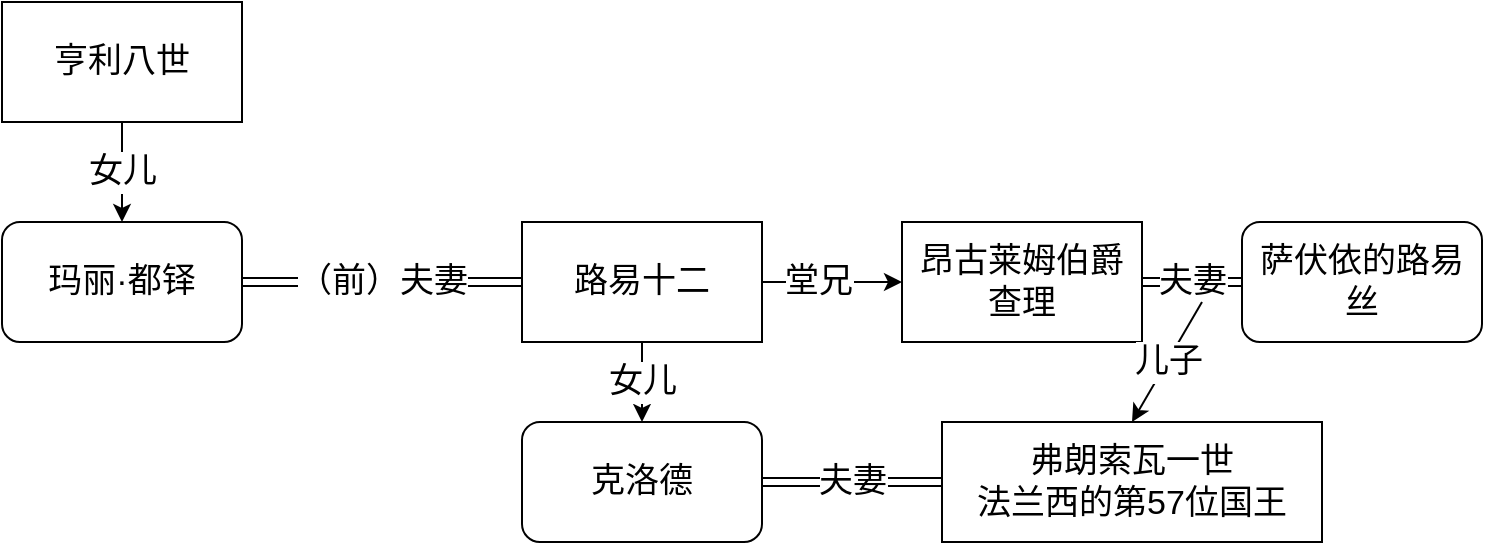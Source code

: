 <mxfile version="14.1.8" type="github">
  <diagram id="C5RBs43oDa-KdzZeNtuy" name="Page-1">
    <mxGraphModel dx="1298" dy="882" grid="1" gridSize="10" guides="1" tooltips="1" connect="1" arrows="1" fold="1" page="1" pageScale="1" pageWidth="827" pageHeight="1169" math="0" shadow="0">
      <root>
        <mxCell id="WIyWlLk6GJQsqaUBKTNV-0" />
        <mxCell id="WIyWlLk6GJQsqaUBKTNV-1" parent="WIyWlLk6GJQsqaUBKTNV-0" />
        <mxCell id="6_Rd-iX3gzmm0mYxBTUK-14" value="女儿" style="edgeStyle=none;rounded=0;orthogonalLoop=1;jettySize=auto;html=1;exitX=0.5;exitY=1;exitDx=0;exitDy=0;entryX=0.5;entryY=0;entryDx=0;entryDy=0;fontSize=17;" edge="1" parent="WIyWlLk6GJQsqaUBKTNV-1" source="6_Rd-iX3gzmm0mYxBTUK-1" target="6_Rd-iX3gzmm0mYxBTUK-2">
          <mxGeometry relative="1" as="geometry" />
        </mxCell>
        <mxCell id="6_Rd-iX3gzmm0mYxBTUK-1" value="亨利八世" style="rounded=0;whiteSpace=wrap;html=1;fontSize=17;" vertex="1" parent="WIyWlLk6GJQsqaUBKTNV-1">
          <mxGeometry x="270" y="60" width="120" height="60" as="geometry" />
        </mxCell>
        <mxCell id="6_Rd-iX3gzmm0mYxBTUK-2" value="玛丽·都铎" style="rounded=1;whiteSpace=wrap;html=1;fontSize=17;" vertex="1" parent="WIyWlLk6GJQsqaUBKTNV-1">
          <mxGeometry x="270" y="170" width="120" height="60" as="geometry" />
        </mxCell>
        <mxCell id="6_Rd-iX3gzmm0mYxBTUK-12" value="女儿" style="edgeStyle=none;rounded=0;orthogonalLoop=1;jettySize=auto;html=1;entryX=0.5;entryY=0;entryDx=0;entryDy=0;fontSize=17;" edge="1" parent="WIyWlLk6GJQsqaUBKTNV-1" source="6_Rd-iX3gzmm0mYxBTUK-6" target="6_Rd-iX3gzmm0mYxBTUK-10">
          <mxGeometry relative="1" as="geometry" />
        </mxCell>
        <mxCell id="6_Rd-iX3gzmm0mYxBTUK-16" style="edgeStyle=none;rounded=0;orthogonalLoop=1;jettySize=auto;html=1;exitX=1;exitY=0.5;exitDx=0;exitDy=0;entryX=0;entryY=0.5;entryDx=0;entryDy=0;fontSize=17;" edge="1" parent="WIyWlLk6GJQsqaUBKTNV-1" source="6_Rd-iX3gzmm0mYxBTUK-6" target="6_Rd-iX3gzmm0mYxBTUK-15">
          <mxGeometry relative="1" as="geometry" />
        </mxCell>
        <mxCell id="6_Rd-iX3gzmm0mYxBTUK-17" value="堂兄" style="edgeLabel;html=1;align=center;verticalAlign=middle;resizable=0;points=[];fontSize=17;" vertex="1" connectable="0" parent="6_Rd-iX3gzmm0mYxBTUK-16">
          <mxGeometry x="-0.2" relative="1" as="geometry">
            <mxPoint as="offset" />
          </mxGeometry>
        </mxCell>
        <mxCell id="6_Rd-iX3gzmm0mYxBTUK-6" value="路易十二" style="rounded=0;whiteSpace=wrap;html=1;fontSize=17;" vertex="1" parent="WIyWlLk6GJQsqaUBKTNV-1">
          <mxGeometry x="530" y="170" width="120" height="60" as="geometry" />
        </mxCell>
        <mxCell id="6_Rd-iX3gzmm0mYxBTUK-8" value="" style="shape=link;html=1;fontSize=17;exitX=1;exitY=0.5;exitDx=0;exitDy=0;entryX=0;entryY=0.5;entryDx=0;entryDy=0;" edge="1" parent="WIyWlLk6GJQsqaUBKTNV-1" source="6_Rd-iX3gzmm0mYxBTUK-2" target="6_Rd-iX3gzmm0mYxBTUK-6">
          <mxGeometry width="100" relative="1" as="geometry">
            <mxPoint x="680" y="450" as="sourcePoint" />
            <mxPoint x="780" y="450" as="targetPoint" />
          </mxGeometry>
        </mxCell>
        <mxCell id="6_Rd-iX3gzmm0mYxBTUK-9" value="（前）夫妻" style="edgeLabel;html=1;align=center;verticalAlign=middle;resizable=0;points=[];fontSize=17;" vertex="1" connectable="0" parent="6_Rd-iX3gzmm0mYxBTUK-8">
          <mxGeometry x="0.24" y="1" relative="1" as="geometry">
            <mxPoint x="-17" y="1" as="offset" />
          </mxGeometry>
        </mxCell>
        <mxCell id="6_Rd-iX3gzmm0mYxBTUK-37" value="夫妻" style="edgeStyle=none;rounded=0;orthogonalLoop=1;jettySize=auto;html=1;exitX=1;exitY=0.5;exitDx=0;exitDy=0;entryX=0;entryY=0.5;entryDx=0;entryDy=0;fontSize=17;shape=link;" edge="1" parent="WIyWlLk6GJQsqaUBKTNV-1" source="6_Rd-iX3gzmm0mYxBTUK-10" target="6_Rd-iX3gzmm0mYxBTUK-18">
          <mxGeometry relative="1" as="geometry" />
        </mxCell>
        <mxCell id="6_Rd-iX3gzmm0mYxBTUK-10" value="克洛德" style="rounded=1;whiteSpace=wrap;html=1;fontSize=17;" vertex="1" parent="WIyWlLk6GJQsqaUBKTNV-1">
          <mxGeometry x="530" y="270" width="120" height="60" as="geometry" />
        </mxCell>
        <mxCell id="6_Rd-iX3gzmm0mYxBTUK-34" value="夫妻" style="edgeStyle=none;rounded=0;orthogonalLoop=1;jettySize=auto;html=1;fontSize=17;shape=link;" edge="1" parent="WIyWlLk6GJQsqaUBKTNV-1" source="6_Rd-iX3gzmm0mYxBTUK-15" target="6_Rd-iX3gzmm0mYxBTUK-20">
          <mxGeometry relative="1" as="geometry" />
        </mxCell>
        <mxCell id="6_Rd-iX3gzmm0mYxBTUK-15" value="昂古莱姆伯爵查理" style="rounded=0;whiteSpace=wrap;html=1;fontSize=17;" vertex="1" parent="WIyWlLk6GJQsqaUBKTNV-1">
          <mxGeometry x="720" y="170" width="120" height="60" as="geometry" />
        </mxCell>
        <mxCell id="6_Rd-iX3gzmm0mYxBTUK-18" value="弗朗索瓦一世&lt;br&gt;法兰西的第57位国王" style="rounded=0;whiteSpace=wrap;html=1;fontSize=17;" vertex="1" parent="WIyWlLk6GJQsqaUBKTNV-1">
          <mxGeometry x="740" y="270" width="190" height="60" as="geometry" />
        </mxCell>
        <mxCell id="6_Rd-iX3gzmm0mYxBTUK-20" value="萨伏依的路易丝" style="rounded=1;whiteSpace=wrap;html=1;fontSize=17;" vertex="1" parent="WIyWlLk6GJQsqaUBKTNV-1">
          <mxGeometry x="890" y="170" width="120" height="60" as="geometry" />
        </mxCell>
        <mxCell id="6_Rd-iX3gzmm0mYxBTUK-36" value="儿子" style="endArrow=classic;html=1;fontSize=17;entryX=0.5;entryY=0;entryDx=0;entryDy=0;" edge="1" parent="WIyWlLk6GJQsqaUBKTNV-1" target="6_Rd-iX3gzmm0mYxBTUK-18">
          <mxGeometry width="50" height="50" relative="1" as="geometry">
            <mxPoint x="870" y="210" as="sourcePoint" />
            <mxPoint x="960" y="430" as="targetPoint" />
          </mxGeometry>
        </mxCell>
      </root>
    </mxGraphModel>
  </diagram>
</mxfile>
